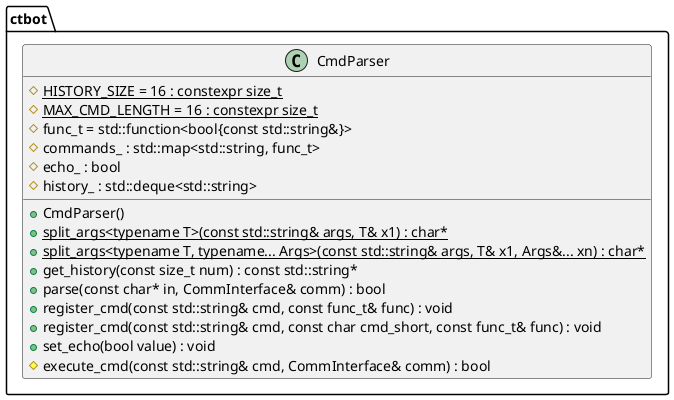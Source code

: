 @startuml cmd_parser

namespace ctbot {
    class CmdParser {
        +CmdParser()
        +{static} split_args<typename T>(const std::string& args, T& x1) : char*
        +{static} split_args<typename T, typename... Args>(const std::string& args, T& x1, Args&... xn) : char*
        +get_history(const size_t num) : const std::string*
        +parse(const char* in, CommInterface& comm) : bool
        +register_cmd(const std::string& cmd, const func_t& func) : void
        +register_cmd(const std::string& cmd, const char cmd_short, const func_t& func) : void
        +set_echo(bool value) : void
        #execute_cmd(const std::string& cmd, CommInterface& comm) : bool
        #{static} HISTORY_SIZE = 16 : constexpr size_t
        #{static} MAX_CMD_LENGTH = 16 : constexpr size_t
        #func_t = std::function<bool{const std::string&}>
        #commands_ : std::map<std::string, func_t>
        #echo_ : bool
        #history_ : std::deque<std::string>
    }
}

@enduml
